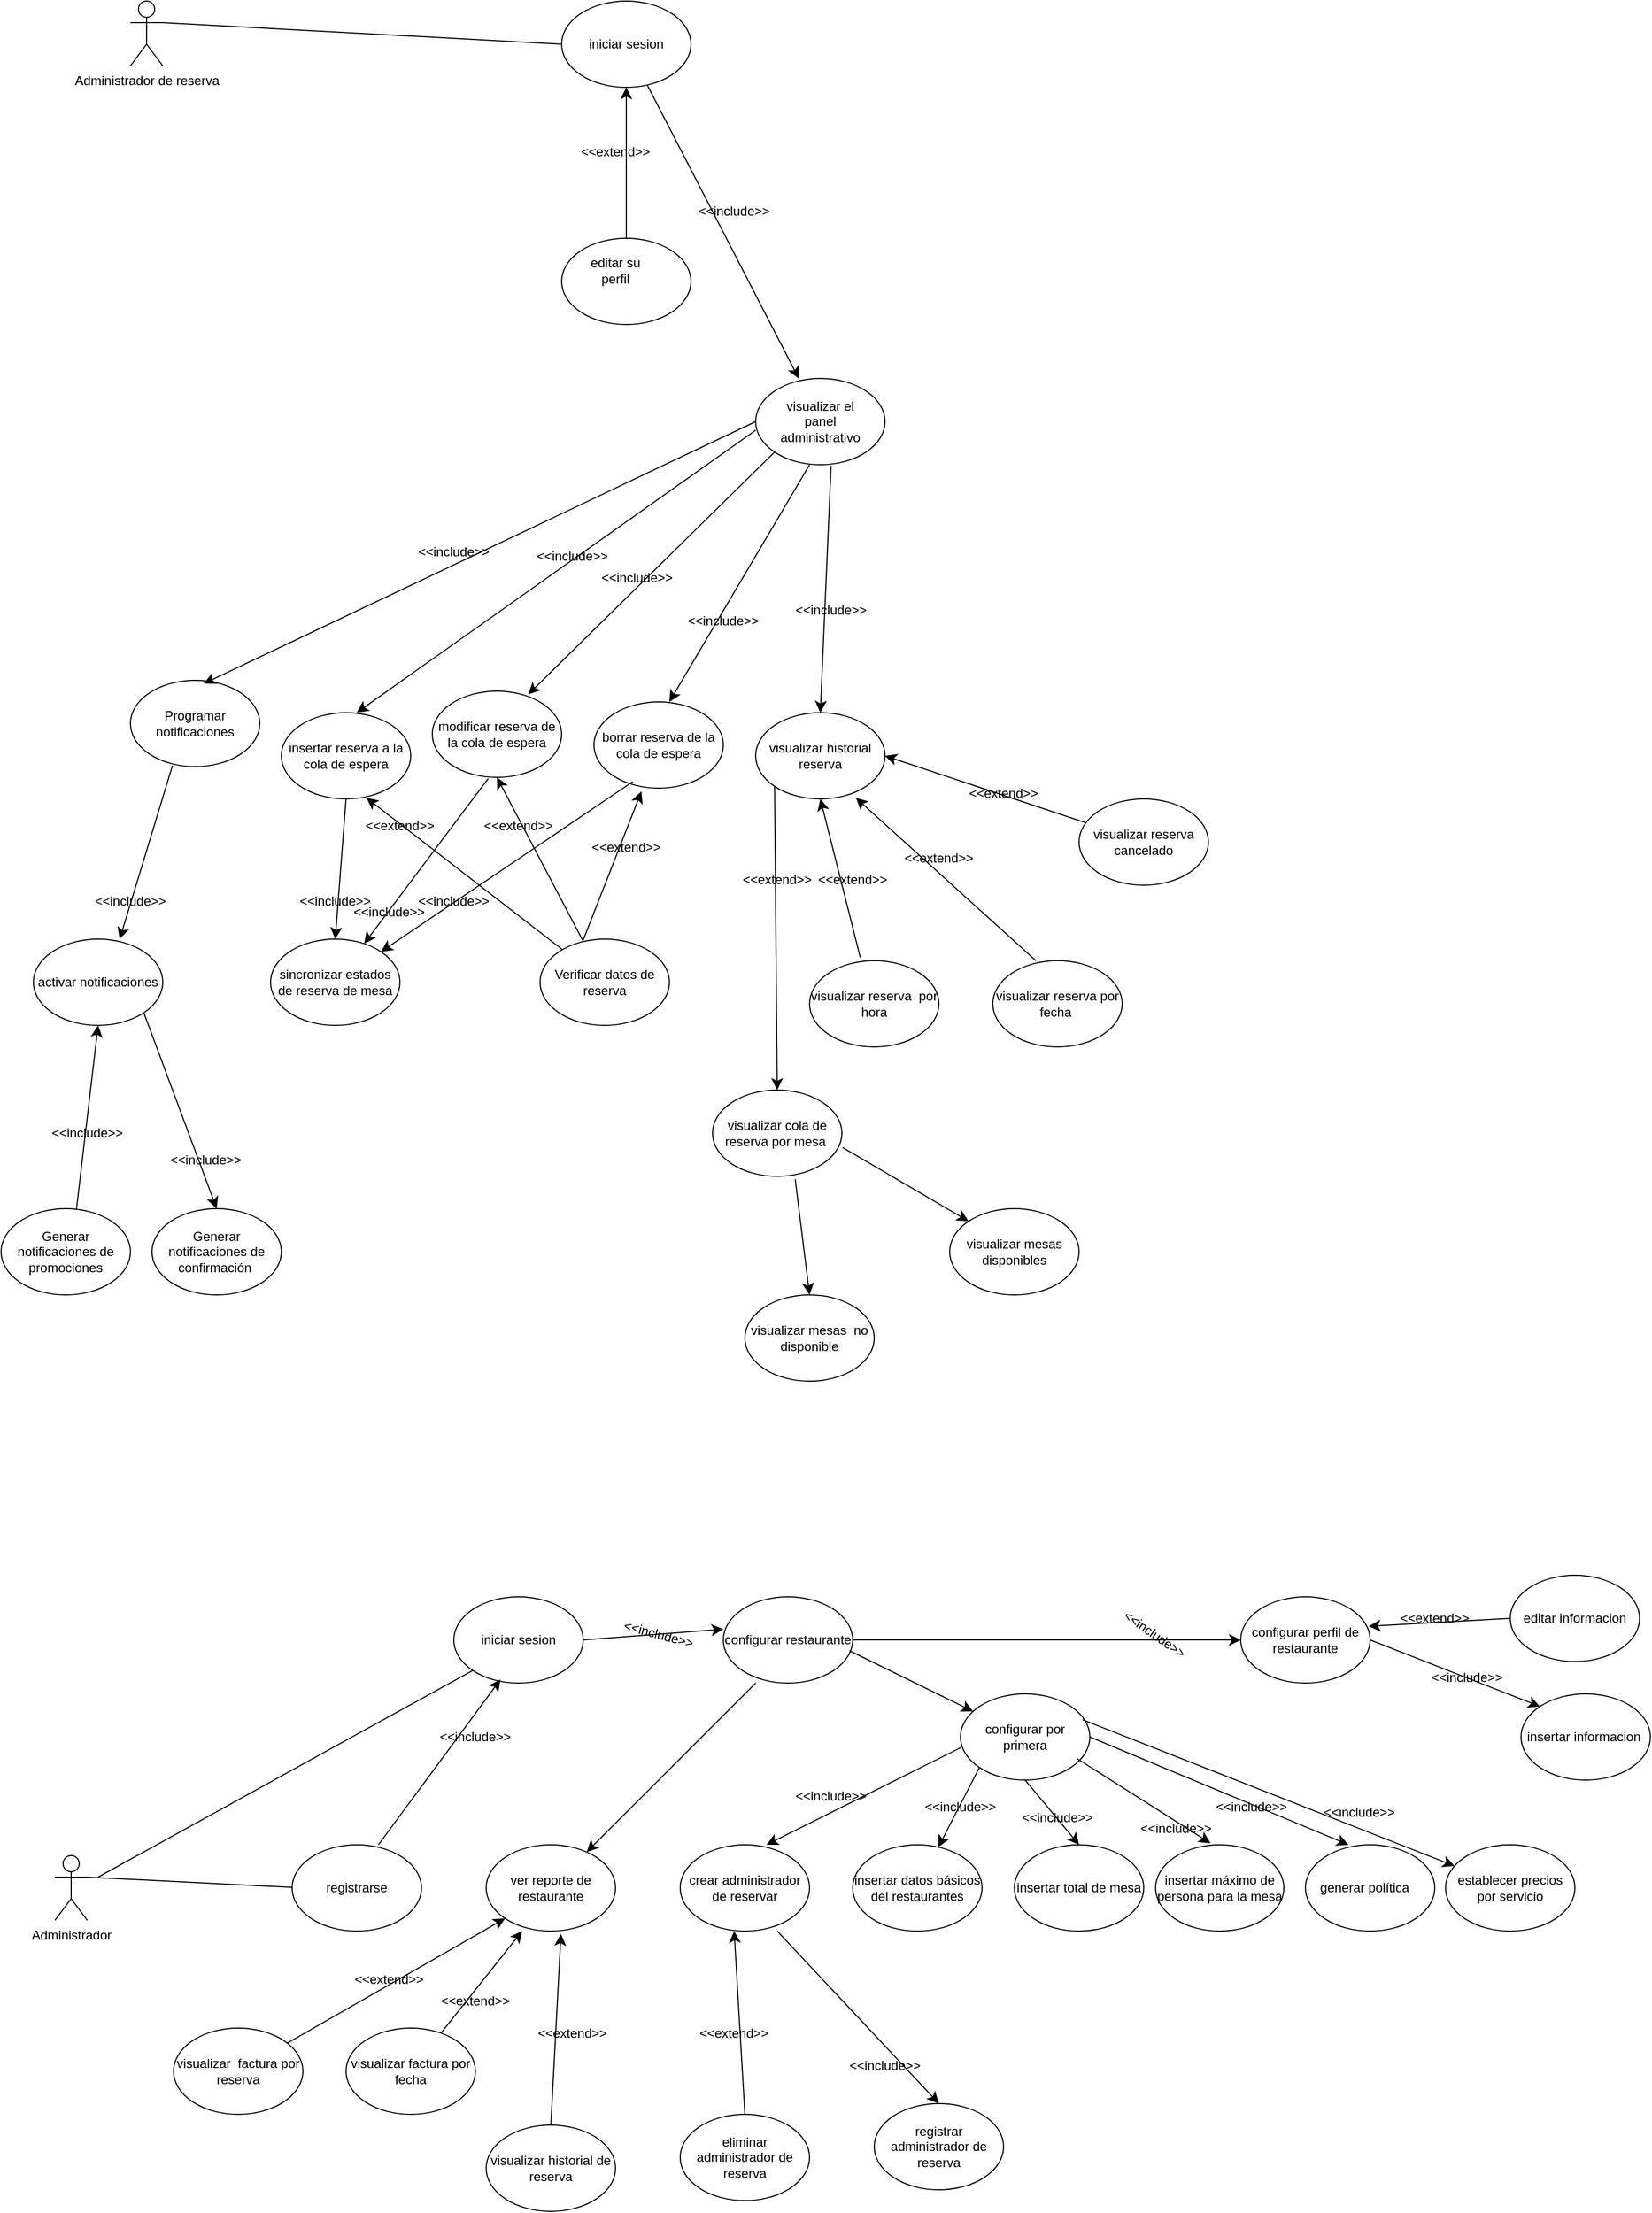 <mxfile version="27.0.9" pages="2">
  <diagram name="Página-1" id="ytD9OvFIniDt9Gw-ky9y">
    <mxGraphModel dx="1828" dy="1794" grid="1" gridSize="10" guides="1" tooltips="1" connect="1" arrows="1" fold="1" page="1" pageScale="1" pageWidth="827" pageHeight="1169" math="0" shadow="0">
      <root>
        <mxCell id="0" />
        <mxCell id="1" parent="0" />
        <mxCell id="5bAkTIzSgciWWoPXRxzl-1" value="Administrador de reserva" style="shape=umlActor;verticalLabelPosition=bottom;verticalAlign=top;html=1;outlineConnect=0;" parent="1" vertex="1">
          <mxGeometry x="110" y="-1080" width="30" height="60" as="geometry" />
        </mxCell>
        <mxCell id="5bAkTIzSgciWWoPXRxzl-7" value="iniciar sesion" style="ellipse;whiteSpace=wrap;html=1;" parent="1" vertex="1">
          <mxGeometry x="510" y="-1080" width="120" height="80" as="geometry" />
        </mxCell>
        <mxCell id="5bAkTIzSgciWWoPXRxzl-8" value="" style="endArrow=none;html=1;rounded=0;fontSize=12;startSize=8;endSize=8;curved=1;entryX=0;entryY=0.5;entryDx=0;entryDy=0;" parent="1" target="5bAkTIzSgciWWoPXRxzl-7" edge="1">
          <mxGeometry width="50" height="50" relative="1" as="geometry">
            <mxPoint x="140" y="-1060" as="sourcePoint" />
            <mxPoint x="520" y="170" as="targetPoint" />
          </mxGeometry>
        </mxCell>
        <mxCell id="I6RCWlxkPxrHxxBLjp8A-7" value="" style="ellipse;whiteSpace=wrap;html=1;" parent="1" vertex="1">
          <mxGeometry x="690" y="-730" width="120" height="80" as="geometry" />
        </mxCell>
        <mxCell id="I6RCWlxkPxrHxxBLjp8A-14" value="" style="ellipse;whiteSpace=wrap;html=1;" parent="1" vertex="1">
          <mxGeometry x="510" y="-860" width="120" height="80" as="geometry" />
        </mxCell>
        <mxCell id="I6RCWlxkPxrHxxBLjp8A-15" value="editar su perfil" style="text;html=1;align=center;verticalAlign=middle;whiteSpace=wrap;rounded=0;" parent="1" vertex="1">
          <mxGeometry x="530" y="-845" width="60" height="30" as="geometry" />
        </mxCell>
        <mxCell id="I6RCWlxkPxrHxxBLjp8A-17" value="visualizar el panel administrativo" style="text;html=1;align=center;verticalAlign=middle;whiteSpace=wrap;rounded=0;" parent="1" vertex="1">
          <mxGeometry x="720" y="-705" width="60" height="30" as="geometry" />
        </mxCell>
        <mxCell id="I6RCWlxkPxrHxxBLjp8A-20" value="&amp;lt;&amp;lt;extend&amp;gt;&amp;gt;" style="text;html=1;align=center;verticalAlign=middle;whiteSpace=wrap;rounded=0;" parent="1" vertex="1">
          <mxGeometry x="530" y="-955" width="60" height="30" as="geometry" />
        </mxCell>
        <mxCell id="I6RCWlxkPxrHxxBLjp8A-27" value="" style="endArrow=classic;html=1;rounded=0;fontSize=12;startSize=8;endSize=8;curved=1;" parent="1" source="I6RCWlxkPxrHxxBLjp8A-14" target="5bAkTIzSgciWWoPXRxzl-7" edge="1">
          <mxGeometry width="50" height="50" relative="1" as="geometry">
            <mxPoint x="390" y="-830" as="sourcePoint" />
            <mxPoint x="440" y="-880" as="targetPoint" />
          </mxGeometry>
        </mxCell>
        <mxCell id="I6RCWlxkPxrHxxBLjp8A-28" value="" style="endArrow=classic;html=1;rounded=0;fontSize=12;startSize=8;endSize=8;curved=1;entryX=0.333;entryY=0;entryDx=0;entryDy=0;entryPerimeter=0;" parent="1" source="5bAkTIzSgciWWoPXRxzl-7" target="I6RCWlxkPxrHxxBLjp8A-7" edge="1">
          <mxGeometry width="50" height="50" relative="1" as="geometry">
            <mxPoint x="620" y="-930" as="sourcePoint" />
            <mxPoint x="670" y="-980" as="targetPoint" />
          </mxGeometry>
        </mxCell>
        <mxCell id="I6RCWlxkPxrHxxBLjp8A-30" value="modificar reserva de la cola de espera" style="ellipse;whiteSpace=wrap;html=1;" parent="1" vertex="1">
          <mxGeometry x="390" y="-440" width="120" height="80" as="geometry" />
        </mxCell>
        <mxCell id="I6RCWlxkPxrHxxBLjp8A-31" value="insertar reserva a la cola de espera" style="ellipse;whiteSpace=wrap;html=1;" parent="1" vertex="1">
          <mxGeometry x="250" y="-420" width="120" height="80" as="geometry" />
        </mxCell>
        <mxCell id="I6RCWlxkPxrHxxBLjp8A-32" value="borrar reserva de la cola de espera" style="ellipse;whiteSpace=wrap;html=1;" parent="1" vertex="1">
          <mxGeometry x="540" y="-430" width="120" height="80" as="geometry" />
        </mxCell>
        <mxCell id="I6RCWlxkPxrHxxBLjp8A-33" value="" style="ellipse;whiteSpace=wrap;html=1;" parent="1" vertex="1">
          <mxGeometry x="110" y="-450" width="120" height="80" as="geometry" />
        </mxCell>
        <mxCell id="I6RCWlxkPxrHxxBLjp8A-35" value="" style="endArrow=classic;html=1;rounded=0;fontSize=12;startSize=8;endSize=8;curved=1;exitX=0.417;exitY=1;exitDx=0;exitDy=0;exitPerimeter=0;entryX=0.583;entryY=0;entryDx=0;entryDy=0;entryPerimeter=0;" parent="1" source="I6RCWlxkPxrHxxBLjp8A-7" target="I6RCWlxkPxrHxxBLjp8A-32" edge="1">
          <mxGeometry width="50" height="50" relative="1" as="geometry">
            <mxPoint x="680" y="-600" as="sourcePoint" />
            <mxPoint x="730" y="-650" as="targetPoint" />
          </mxGeometry>
        </mxCell>
        <mxCell id="I6RCWlxkPxrHxxBLjp8A-36" value="" style="endArrow=classic;html=1;rounded=0;fontSize=12;startSize=8;endSize=8;curved=1;entryX=0.742;entryY=0.038;entryDx=0;entryDy=0;entryPerimeter=0;exitX=0;exitY=1;exitDx=0;exitDy=0;" parent="1" source="I6RCWlxkPxrHxxBLjp8A-7" target="I6RCWlxkPxrHxxBLjp8A-30" edge="1">
          <mxGeometry width="50" height="50" relative="1" as="geometry">
            <mxPoint x="600" y="-610" as="sourcePoint" />
            <mxPoint x="650" y="-660" as="targetPoint" />
          </mxGeometry>
        </mxCell>
        <mxCell id="I6RCWlxkPxrHxxBLjp8A-37" value="" style="endArrow=classic;html=1;rounded=0;fontSize=12;startSize=8;endSize=8;curved=1;entryX=0.583;entryY=0;entryDx=0;entryDy=0;entryPerimeter=0;exitX=0;exitY=0.6;exitDx=0;exitDy=0;exitPerimeter=0;" parent="1" source="I6RCWlxkPxrHxxBLjp8A-7" target="I6RCWlxkPxrHxxBLjp8A-31" edge="1">
          <mxGeometry width="50" height="50" relative="1" as="geometry">
            <mxPoint x="430" y="-590" as="sourcePoint" />
            <mxPoint x="480" y="-640" as="targetPoint" />
          </mxGeometry>
        </mxCell>
        <mxCell id="I6RCWlxkPxrHxxBLjp8A-38" value="" style="endArrow=classic;html=1;rounded=0;fontSize=12;startSize=8;endSize=8;curved=1;entryX=0.567;entryY=0.038;entryDx=0;entryDy=0;entryPerimeter=0;exitX=0;exitY=0.5;exitDx=0;exitDy=0;" parent="1" source="I6RCWlxkPxrHxxBLjp8A-7" target="I6RCWlxkPxrHxxBLjp8A-33" edge="1">
          <mxGeometry width="50" height="50" relative="1" as="geometry">
            <mxPoint x="430" y="-590" as="sourcePoint" />
            <mxPoint x="480" y="-640" as="targetPoint" />
          </mxGeometry>
        </mxCell>
        <mxCell id="I6RCWlxkPxrHxxBLjp8A-39" value="Programar notificaciones" style="text;html=1;align=center;verticalAlign=middle;whiteSpace=wrap;rounded=0;" parent="1" vertex="1">
          <mxGeometry x="140" y="-425" width="60" height="30" as="geometry" />
        </mxCell>
        <mxCell id="I6RCWlxkPxrHxxBLjp8A-40" value="activar notificaciones" style="ellipse;whiteSpace=wrap;html=1;" parent="1" vertex="1">
          <mxGeometry x="20" y="-210" width="120" height="80" as="geometry" />
        </mxCell>
        <mxCell id="I6RCWlxkPxrHxxBLjp8A-42" value="" style="endArrow=classic;html=1;rounded=0;fontSize=12;startSize=8;endSize=8;curved=1;exitX=0.325;exitY=0.988;exitDx=0;exitDy=0;exitPerimeter=0;entryX=0.667;entryY=0;entryDx=0;entryDy=0;entryPerimeter=0;" parent="1" source="I6RCWlxkPxrHxxBLjp8A-33" target="I6RCWlxkPxrHxxBLjp8A-40" edge="1">
          <mxGeometry width="50" height="50" relative="1" as="geometry">
            <mxPoint x="320" y="-230" as="sourcePoint" />
            <mxPoint x="370" y="-280" as="targetPoint" />
          </mxGeometry>
        </mxCell>
        <mxCell id="I6RCWlxkPxrHxxBLjp8A-43" value="Generar notificaciones de promociones" style="ellipse;whiteSpace=wrap;html=1;" parent="1" vertex="1">
          <mxGeometry x="-10" y="40" width="120" height="80" as="geometry" />
        </mxCell>
        <mxCell id="I6RCWlxkPxrHxxBLjp8A-44" value="Generar notificaciones de confirmación&amp;nbsp;" style="ellipse;whiteSpace=wrap;html=1;" parent="1" vertex="1">
          <mxGeometry x="130" y="40" width="120" height="80" as="geometry" />
        </mxCell>
        <mxCell id="I6RCWlxkPxrHxxBLjp8A-45" style="edgeStyle=none;curved=1;rounded=0;orthogonalLoop=1;jettySize=auto;html=1;exitX=0.5;exitY=0;exitDx=0;exitDy=0;fontSize=12;startSize=8;endSize=8;" parent="1" source="I6RCWlxkPxrHxxBLjp8A-44" target="I6RCWlxkPxrHxxBLjp8A-44" edge="1">
          <mxGeometry relative="1" as="geometry" />
        </mxCell>
        <mxCell id="I6RCWlxkPxrHxxBLjp8A-46" value="" style="endArrow=classic;html=1;rounded=0;fontSize=12;startSize=8;endSize=8;curved=1;entryX=0.5;entryY=1;entryDx=0;entryDy=0;" parent="1" target="I6RCWlxkPxrHxxBLjp8A-40" edge="1">
          <mxGeometry width="50" height="50" relative="1" as="geometry">
            <mxPoint x="60" y="40" as="sourcePoint" />
            <mxPoint x="100" as="targetPoint" />
          </mxGeometry>
        </mxCell>
        <mxCell id="I6RCWlxkPxrHxxBLjp8A-49" value="" style="endArrow=classic;html=1;rounded=0;fontSize=12;startSize=8;endSize=8;curved=1;exitX=1;exitY=1;exitDx=0;exitDy=0;entryX=0.5;entryY=0;entryDx=0;entryDy=0;" parent="1" source="I6RCWlxkPxrHxxBLjp8A-40" target="I6RCWlxkPxrHxxBLjp8A-44" edge="1">
          <mxGeometry width="50" height="50" relative="1" as="geometry">
            <mxPoint x="320" y="10" as="sourcePoint" />
            <mxPoint x="370" y="-40" as="targetPoint" />
          </mxGeometry>
        </mxCell>
        <mxCell id="I6RCWlxkPxrHxxBLjp8A-50" value="Verificar datos de reserva" style="ellipse;whiteSpace=wrap;html=1;" parent="1" vertex="1">
          <mxGeometry x="490" y="-210" width="120" height="80" as="geometry" />
        </mxCell>
        <mxCell id="I6RCWlxkPxrHxxBLjp8A-51" value="sincronizar estados de reserva de mesa" style="ellipse;whiteSpace=wrap;html=1;" parent="1" vertex="1">
          <mxGeometry x="240" y="-210" width="120" height="80" as="geometry" />
        </mxCell>
        <mxCell id="I6RCWlxkPxrHxxBLjp8A-52" value="" style="endArrow=classic;html=1;rounded=0;fontSize=12;startSize=8;endSize=8;curved=1;exitX=0.5;exitY=1;exitDx=0;exitDy=0;entryX=0.5;entryY=0;entryDx=0;entryDy=0;" parent="1" source="I6RCWlxkPxrHxxBLjp8A-31" target="I6RCWlxkPxrHxxBLjp8A-51" edge="1">
          <mxGeometry width="50" height="50" relative="1" as="geometry">
            <mxPoint x="320" y="-230" as="sourcePoint" />
            <mxPoint x="300" y="-220" as="targetPoint" />
          </mxGeometry>
        </mxCell>
        <mxCell id="I6RCWlxkPxrHxxBLjp8A-53" value="" style="endArrow=classic;html=1;rounded=0;fontSize=12;startSize=8;endSize=8;curved=1;exitX=0.433;exitY=1.013;exitDx=0;exitDy=0;exitPerimeter=0;" parent="1" source="I6RCWlxkPxrHxxBLjp8A-30" target="I6RCWlxkPxrHxxBLjp8A-51" edge="1">
          <mxGeometry width="50" height="50" relative="1" as="geometry">
            <mxPoint x="320" y="-230" as="sourcePoint" />
            <mxPoint x="370" y="-280" as="targetPoint" />
          </mxGeometry>
        </mxCell>
        <mxCell id="I6RCWlxkPxrHxxBLjp8A-54" value="" style="endArrow=classic;html=1;rounded=0;fontSize=12;startSize=8;endSize=8;curved=1;entryX=1;entryY=0;entryDx=0;entryDy=0;exitX=0.3;exitY=0.925;exitDx=0;exitDy=0;exitPerimeter=0;" parent="1" source="I6RCWlxkPxrHxxBLjp8A-32" target="I6RCWlxkPxrHxxBLjp8A-51" edge="1">
          <mxGeometry width="50" height="50" relative="1" as="geometry">
            <mxPoint x="320" y="-230" as="sourcePoint" />
            <mxPoint x="370" y="-280" as="targetPoint" />
          </mxGeometry>
        </mxCell>
        <mxCell id="I6RCWlxkPxrHxxBLjp8A-56" value="" style="endArrow=classic;html=1;rounded=0;fontSize=12;startSize=8;endSize=8;curved=1;exitX=0.333;exitY=0.013;exitDx=0;exitDy=0;exitPerimeter=0;entryX=0.367;entryY=1.038;entryDx=0;entryDy=0;entryPerimeter=0;" parent="1" source="I6RCWlxkPxrHxxBLjp8A-50" target="I6RCWlxkPxrHxxBLjp8A-32" edge="1">
          <mxGeometry width="50" height="50" relative="1" as="geometry">
            <mxPoint x="490" y="-230" as="sourcePoint" />
            <mxPoint x="540" y="-280" as="targetPoint" />
          </mxGeometry>
        </mxCell>
        <mxCell id="I6RCWlxkPxrHxxBLjp8A-57" value="" style="endArrow=classic;html=1;rounded=0;fontSize=12;startSize=8;endSize=8;curved=1;entryX=0.5;entryY=1;entryDx=0;entryDy=0;" parent="1" source="I6RCWlxkPxrHxxBLjp8A-50" target="I6RCWlxkPxrHxxBLjp8A-30" edge="1">
          <mxGeometry width="50" height="50" relative="1" as="geometry">
            <mxPoint x="490" y="-230" as="sourcePoint" />
            <mxPoint x="540" y="-280" as="targetPoint" />
          </mxGeometry>
        </mxCell>
        <mxCell id="I6RCWlxkPxrHxxBLjp8A-58" value="" style="endArrow=classic;html=1;rounded=0;fontSize=12;startSize=8;endSize=8;curved=1;entryX=0.658;entryY=0.988;entryDx=0;entryDy=0;entryPerimeter=0;" parent="1" source="I6RCWlxkPxrHxxBLjp8A-50" target="I6RCWlxkPxrHxxBLjp8A-31" edge="1">
          <mxGeometry width="50" height="50" relative="1" as="geometry">
            <mxPoint x="490" y="-230" as="sourcePoint" />
            <mxPoint x="540" y="-280" as="targetPoint" />
          </mxGeometry>
        </mxCell>
        <mxCell id="I6RCWlxkPxrHxxBLjp8A-59" value="visualizar historial reserva" style="ellipse;whiteSpace=wrap;html=1;" parent="1" vertex="1">
          <mxGeometry x="690" y="-420" width="120" height="80" as="geometry" />
        </mxCell>
        <mxCell id="I6RCWlxkPxrHxxBLjp8A-60" value="" style="endArrow=classic;html=1;rounded=0;fontSize=12;startSize=8;endSize=8;curved=1;exitX=0.583;exitY=1.013;exitDx=0;exitDy=0;exitPerimeter=0;entryX=0.5;entryY=0;entryDx=0;entryDy=0;" parent="1" source="I6RCWlxkPxrHxxBLjp8A-7" target="I6RCWlxkPxrHxxBLjp8A-59" edge="1">
          <mxGeometry width="50" height="50" relative="1" as="geometry">
            <mxPoint x="725" y="-410" as="sourcePoint" />
            <mxPoint x="775" y="-460" as="targetPoint" />
          </mxGeometry>
        </mxCell>
        <mxCell id="I6RCWlxkPxrHxxBLjp8A-61" value="visualizar reserva por fecha&amp;nbsp;" style="ellipse;whiteSpace=wrap;html=1;" parent="1" vertex="1">
          <mxGeometry x="910" y="-190" width="120" height="80" as="geometry" />
        </mxCell>
        <mxCell id="I6RCWlxkPxrHxxBLjp8A-62" value="visualizar reserva&amp;nbsp; por hora" style="ellipse;whiteSpace=wrap;html=1;" parent="1" vertex="1">
          <mxGeometry x="740" y="-190" width="120" height="80" as="geometry" />
        </mxCell>
        <mxCell id="I6RCWlxkPxrHxxBLjp8A-69" style="edgeStyle=none;curved=1;rounded=0;orthogonalLoop=1;jettySize=auto;html=1;entryX=1;entryY=0.5;entryDx=0;entryDy=0;fontSize=12;startSize=8;endSize=8;" parent="1" source="I6RCWlxkPxrHxxBLjp8A-63" target="I6RCWlxkPxrHxxBLjp8A-59" edge="1">
          <mxGeometry relative="1" as="geometry" />
        </mxCell>
        <mxCell id="I6RCWlxkPxrHxxBLjp8A-63" value="visualizar reserva cancelado" style="ellipse;whiteSpace=wrap;html=1;" parent="1" vertex="1">
          <mxGeometry x="990" y="-340" width="120" height="80" as="geometry" />
        </mxCell>
        <mxCell id="I6RCWlxkPxrHxxBLjp8A-64" value="visualizar cola de reserva por mesa&amp;nbsp;" style="ellipse;whiteSpace=wrap;html=1;" parent="1" vertex="1">
          <mxGeometry x="650" y="-70" width="120" height="80" as="geometry" />
        </mxCell>
        <mxCell id="I6RCWlxkPxrHxxBLjp8A-65" value="" style="endArrow=classic;html=1;rounded=0;fontSize=12;startSize=8;endSize=8;curved=1;exitX=0.392;exitY=-0.037;exitDx=0;exitDy=0;exitPerimeter=0;entryX=0.5;entryY=1;entryDx=0;entryDy=0;" parent="1" source="I6RCWlxkPxrHxxBLjp8A-62" target="I6RCWlxkPxrHxxBLjp8A-59" edge="1">
          <mxGeometry width="50" height="50" relative="1" as="geometry">
            <mxPoint x="570" y="-220" as="sourcePoint" />
            <mxPoint x="620" y="-270" as="targetPoint" />
          </mxGeometry>
        </mxCell>
        <mxCell id="I6RCWlxkPxrHxxBLjp8A-67" value="" style="endArrow=classic;html=1;rounded=0;fontSize=12;startSize=8;endSize=8;curved=1;exitX=0.333;exitY=0;exitDx=0;exitDy=0;exitPerimeter=0;entryX=0.775;entryY=0.988;entryDx=0;entryDy=0;entryPerimeter=0;" parent="1" source="I6RCWlxkPxrHxxBLjp8A-61" target="I6RCWlxkPxrHxxBLjp8A-59" edge="1">
          <mxGeometry width="50" height="50" relative="1" as="geometry">
            <mxPoint x="920" y="-200" as="sourcePoint" />
            <mxPoint x="970" y="-250" as="targetPoint" />
          </mxGeometry>
        </mxCell>
        <mxCell id="I6RCWlxkPxrHxxBLjp8A-71" value="&amp;lt;&amp;lt;extend&amp;gt;&amp;gt;" style="text;html=1;align=center;verticalAlign=middle;whiteSpace=wrap;rounded=0;" parent="1" vertex="1">
          <mxGeometry x="750" y="-280" width="60" height="30" as="geometry" />
        </mxCell>
        <mxCell id="I6RCWlxkPxrHxxBLjp8A-72" value="&amp;lt;&amp;lt;extend&amp;gt;&amp;gt;" style="text;html=1;align=center;verticalAlign=middle;whiteSpace=wrap;rounded=0;" parent="1" vertex="1">
          <mxGeometry x="830" y="-300" width="60" height="30" as="geometry" />
        </mxCell>
        <mxCell id="I6RCWlxkPxrHxxBLjp8A-73" value="&amp;lt;&amp;lt;extend&amp;gt;&amp;gt;" style="text;html=1;align=center;verticalAlign=middle;whiteSpace=wrap;rounded=0;" parent="1" vertex="1">
          <mxGeometry x="890" y="-360" width="60" height="30" as="geometry" />
        </mxCell>
        <mxCell id="I6RCWlxkPxrHxxBLjp8A-76" value="&amp;lt;&amp;lt;extend&amp;gt;&amp;gt;" style="text;html=1;align=center;verticalAlign=middle;whiteSpace=wrap;rounded=0;" parent="1" vertex="1">
          <mxGeometry x="680" y="-280" width="60" height="30" as="geometry" />
        </mxCell>
        <mxCell id="I6RCWlxkPxrHxxBLjp8A-77" value="&amp;lt;&amp;lt;extend&amp;gt;&amp;gt;" style="text;html=1;align=center;verticalAlign=middle;whiteSpace=wrap;rounded=0;" parent="1" vertex="1">
          <mxGeometry x="540" y="-310" width="60" height="30" as="geometry" />
        </mxCell>
        <mxCell id="I6RCWlxkPxrHxxBLjp8A-79" value="&amp;lt;&amp;lt;include&amp;gt;&amp;gt;" style="text;html=1;align=center;verticalAlign=middle;whiteSpace=wrap;rounded=0;" parent="1" vertex="1">
          <mxGeometry x="640" y="-900" width="60" height="30" as="geometry" />
        </mxCell>
        <mxCell id="I6RCWlxkPxrHxxBLjp8A-81" value="&amp;lt;&amp;lt;include&amp;gt;&amp;gt;" style="text;html=1;align=center;verticalAlign=middle;whiteSpace=wrap;rounded=0;" parent="1" vertex="1">
          <mxGeometry x="380" y="-584" width="60" height="30" as="geometry" />
        </mxCell>
        <mxCell id="I6RCWlxkPxrHxxBLjp8A-82" value="&amp;lt;&amp;lt;include&amp;gt;&amp;gt;" style="text;html=1;align=center;verticalAlign=middle;whiteSpace=wrap;rounded=0;" parent="1" vertex="1">
          <mxGeometry x="490" y="-580" width="60" height="30" as="geometry" />
        </mxCell>
        <mxCell id="I6RCWlxkPxrHxxBLjp8A-84" value="&amp;lt;&amp;lt;include&amp;gt;&amp;gt;" style="text;html=1;align=center;verticalAlign=middle;whiteSpace=wrap;rounded=0;" parent="1" vertex="1">
          <mxGeometry x="550" y="-560" width="60" height="30" as="geometry" />
        </mxCell>
        <mxCell id="I6RCWlxkPxrHxxBLjp8A-85" value="&amp;lt;&amp;lt;include&amp;gt;&amp;gt;" style="text;html=1;align=center;verticalAlign=middle;whiteSpace=wrap;rounded=0;" parent="1" vertex="1">
          <mxGeometry x="630" y="-520" width="60" height="30" as="geometry" />
        </mxCell>
        <mxCell id="I6RCWlxkPxrHxxBLjp8A-86" value="&amp;lt;&amp;lt;include&amp;gt;&amp;gt;" style="text;html=1;align=center;verticalAlign=middle;whiteSpace=wrap;rounded=0;" parent="1" vertex="1">
          <mxGeometry x="730" y="-530" width="60" height="30" as="geometry" />
        </mxCell>
        <mxCell id="I6RCWlxkPxrHxxBLjp8A-87" value="&amp;lt;&amp;lt;include&amp;gt;&amp;gt;" style="text;html=1;align=center;verticalAlign=middle;whiteSpace=wrap;rounded=0;" parent="1" vertex="1">
          <mxGeometry x="380" y="-260" width="60" height="30" as="geometry" />
        </mxCell>
        <mxCell id="I6RCWlxkPxrHxxBLjp8A-88" value="&amp;lt;&amp;lt;include&amp;gt;&amp;gt;" style="text;html=1;align=center;verticalAlign=middle;whiteSpace=wrap;rounded=0;" parent="1" vertex="1">
          <mxGeometry x="320" y="-250" width="60" height="30" as="geometry" />
        </mxCell>
        <mxCell id="I6RCWlxkPxrHxxBLjp8A-89" value="&amp;lt;&amp;lt;include&amp;gt;&amp;gt;" style="text;html=1;align=center;verticalAlign=middle;whiteSpace=wrap;rounded=0;" parent="1" vertex="1">
          <mxGeometry x="270" y="-260" width="60" height="30" as="geometry" />
        </mxCell>
        <mxCell id="I6RCWlxkPxrHxxBLjp8A-90" value="&amp;lt;&amp;lt;include&amp;gt;&amp;gt;" style="text;html=1;align=center;verticalAlign=middle;whiteSpace=wrap;rounded=0;" parent="1" vertex="1">
          <mxGeometry x="80" y="-260" width="60" height="30" as="geometry" />
        </mxCell>
        <mxCell id="I6RCWlxkPxrHxxBLjp8A-91" value="&amp;lt;&amp;lt;include&amp;gt;&amp;gt;" style="text;html=1;align=center;verticalAlign=middle;whiteSpace=wrap;rounded=0;" parent="1" vertex="1">
          <mxGeometry x="150" y="-20" width="60" height="30" as="geometry" />
        </mxCell>
        <mxCell id="19G4PFeCm32MGxdwmKYY-1" value="&amp;lt;&amp;lt;include&amp;gt;&amp;gt;" style="text;html=1;align=center;verticalAlign=middle;whiteSpace=wrap;rounded=0;" vertex="1" parent="1">
          <mxGeometry x="40" y="-45" width="60" height="30" as="geometry" />
        </mxCell>
        <mxCell id="19G4PFeCm32MGxdwmKYY-2" value="&amp;lt;&amp;lt;extend&amp;gt;&amp;gt;" style="text;html=1;align=center;verticalAlign=middle;whiteSpace=wrap;rounded=0;" vertex="1" parent="1">
          <mxGeometry x="330" y="-330" width="60" height="30" as="geometry" />
        </mxCell>
        <mxCell id="19G4PFeCm32MGxdwmKYY-3" value="&amp;lt;&amp;lt;extend&amp;gt;&amp;gt;" style="text;html=1;align=center;verticalAlign=middle;whiteSpace=wrap;rounded=0;" vertex="1" parent="1">
          <mxGeometry x="440" y="-330" width="60" height="30" as="geometry" />
        </mxCell>
        <mxCell id="19G4PFeCm32MGxdwmKYY-5" value="" style="endArrow=none;html=1;rounded=0;fontSize=12;startSize=8;endSize=8;curved=1;exitX=1;exitY=0.333;exitDx=0;exitDy=0;exitPerimeter=0;" edge="1" parent="1" source="19G4PFeCm32MGxdwmKYY-11">
          <mxGeometry width="50" height="50" relative="1" as="geometry">
            <mxPoint x="350" y="730" as="sourcePoint" />
            <mxPoint x="270" y="670" as="targetPoint" />
          </mxGeometry>
        </mxCell>
        <mxCell id="19G4PFeCm32MGxdwmKYY-11" value="Administrador&lt;div&gt;&lt;br&gt;&lt;/div&gt;" style="shape=umlActor;verticalLabelPosition=bottom;verticalAlign=top;html=1;outlineConnect=0;" vertex="1" parent="1">
          <mxGeometry x="40" y="640" width="30" height="60" as="geometry" />
        </mxCell>
        <mxCell id="19G4PFeCm32MGxdwmKYY-14" value="registrarse" style="ellipse;whiteSpace=wrap;html=1;" vertex="1" parent="1">
          <mxGeometry x="260" y="630" width="120" height="80" as="geometry" />
        </mxCell>
        <mxCell id="19G4PFeCm32MGxdwmKYY-15" value="iniciar sesion" style="ellipse;whiteSpace=wrap;html=1;" vertex="1" parent="1">
          <mxGeometry x="410" y="400" width="120" height="80" as="geometry" />
        </mxCell>
        <mxCell id="19G4PFeCm32MGxdwmKYY-16" value="" style="endArrow=none;html=1;rounded=0;fontSize=12;startSize=8;endSize=8;curved=1;entryX=0;entryY=1;entryDx=0;entryDy=0;" edge="1" parent="1" target="19G4PFeCm32MGxdwmKYY-15">
          <mxGeometry width="50" height="50" relative="1" as="geometry">
            <mxPoint x="80" y="660" as="sourcePoint" />
            <mxPoint x="400" y="530" as="targetPoint" />
          </mxGeometry>
        </mxCell>
        <mxCell id="19G4PFeCm32MGxdwmKYY-17" value="" style="endArrow=classic;html=1;rounded=0;fontSize=12;startSize=8;endSize=8;curved=1;entryX=0.361;entryY=0.958;entryDx=0;entryDy=0;entryPerimeter=0;exitX=0.667;exitY=0;exitDx=0;exitDy=0;exitPerimeter=0;" edge="1" parent="1" source="19G4PFeCm32MGxdwmKYY-14" target="19G4PFeCm32MGxdwmKYY-15">
          <mxGeometry width="50" height="50" relative="1" as="geometry">
            <mxPoint x="350" y="580" as="sourcePoint" />
            <mxPoint x="400" y="530" as="targetPoint" />
          </mxGeometry>
        </mxCell>
        <mxCell id="19G4PFeCm32MGxdwmKYY-18" value="configurar restaurante" style="ellipse;whiteSpace=wrap;html=1;" vertex="1" parent="1">
          <mxGeometry x="660" y="400" width="120" height="80" as="geometry" />
        </mxCell>
        <mxCell id="19G4PFeCm32MGxdwmKYY-19" value="crear administrador de reservar" style="ellipse;whiteSpace=wrap;html=1;" vertex="1" parent="1">
          <mxGeometry x="620" y="630" width="120" height="80" as="geometry" />
        </mxCell>
        <mxCell id="19G4PFeCm32MGxdwmKYY-20" value="insertar datos básicos del restaurantes" style="ellipse;whiteSpace=wrap;html=1;" vertex="1" parent="1">
          <mxGeometry x="780" y="630" width="120" height="80" as="geometry" />
        </mxCell>
        <mxCell id="19G4PFeCm32MGxdwmKYY-21" value="insertar total de mesa" style="ellipse;whiteSpace=wrap;html=1;" vertex="1" parent="1">
          <mxGeometry x="930" y="630" width="120" height="80" as="geometry" />
        </mxCell>
        <mxCell id="19G4PFeCm32MGxdwmKYY-22" value="insertar máximo de persona para la mesa" style="ellipse;whiteSpace=wrap;html=1;" vertex="1" parent="1">
          <mxGeometry x="1061" y="630" width="119" height="80" as="geometry" />
        </mxCell>
        <mxCell id="19G4PFeCm32MGxdwmKYY-24" value="visualizar mesas disponibles" style="ellipse;whiteSpace=wrap;html=1;" vertex="1" parent="1">
          <mxGeometry x="870" y="40" width="120" height="80" as="geometry" />
        </mxCell>
        <mxCell id="19G4PFeCm32MGxdwmKYY-33" value="visualizar mesas&amp;nbsp; no disponible" style="ellipse;whiteSpace=wrap;html=1;" vertex="1" parent="1">
          <mxGeometry x="680" y="120" width="120" height="80" as="geometry" />
        </mxCell>
        <mxCell id="19G4PFeCm32MGxdwmKYY-34" value="" style="endArrow=classic;html=1;rounded=0;fontSize=12;startSize=8;endSize=8;curved=1;exitX=1.006;exitY=0.667;exitDx=0;exitDy=0;exitPerimeter=0;entryX=0;entryY=0;entryDx=0;entryDy=0;" edge="1" parent="1" source="I6RCWlxkPxrHxxBLjp8A-64" target="19G4PFeCm32MGxdwmKYY-24">
          <mxGeometry width="50" height="50" relative="1" as="geometry">
            <mxPoint x="950" y="-60" as="sourcePoint" />
            <mxPoint x="1000" y="-110" as="targetPoint" />
          </mxGeometry>
        </mxCell>
        <mxCell id="19G4PFeCm32MGxdwmKYY-35" value="" style="endArrow=classic;html=1;rounded=0;fontSize=12;startSize=8;endSize=8;curved=1;exitX=0.639;exitY=1.033;exitDx=0;exitDy=0;exitPerimeter=0;entryX=0.5;entryY=0;entryDx=0;entryDy=0;" edge="1" parent="1" source="I6RCWlxkPxrHxxBLjp8A-64" target="19G4PFeCm32MGxdwmKYY-33">
          <mxGeometry width="50" height="50" relative="1" as="geometry">
            <mxPoint x="950" y="-60" as="sourcePoint" />
            <mxPoint x="1000" y="-110" as="targetPoint" />
          </mxGeometry>
        </mxCell>
        <mxCell id="19G4PFeCm32MGxdwmKYY-36" value="" style="endArrow=classic;html=1;rounded=0;fontSize=12;startSize=8;endSize=8;curved=1;exitX=0;exitY=1;exitDx=0;exitDy=0;entryX=0.5;entryY=0;entryDx=0;entryDy=0;" edge="1" parent="1" source="I6RCWlxkPxrHxxBLjp8A-59" target="I6RCWlxkPxrHxxBLjp8A-64">
          <mxGeometry width="50" height="50" relative="1" as="geometry">
            <mxPoint x="950" y="-60" as="sourcePoint" />
            <mxPoint x="1000" y="-110" as="targetPoint" />
          </mxGeometry>
        </mxCell>
        <mxCell id="19G4PFeCm32MGxdwmKYY-38" value="configurar perfil de restaurante" style="ellipse;whiteSpace=wrap;html=1;" vertex="1" parent="1">
          <mxGeometry x="1140" y="400" width="120" height="80" as="geometry" />
        </mxCell>
        <mxCell id="19G4PFeCm32MGxdwmKYY-39" value="configurar por primera" style="ellipse;whiteSpace=wrap;html=1;" vertex="1" parent="1">
          <mxGeometry x="880" y="490" width="120" height="80" as="geometry" />
        </mxCell>
        <mxCell id="19G4PFeCm32MGxdwmKYY-41" value="editar informacion" style="ellipse;whiteSpace=wrap;html=1;" vertex="1" parent="1">
          <mxGeometry x="1390" y="380" width="120" height="80" as="geometry" />
        </mxCell>
        <mxCell id="19G4PFeCm32MGxdwmKYY-42" value="insertar informacion&amp;nbsp;" style="ellipse;whiteSpace=wrap;html=1;" vertex="1" parent="1">
          <mxGeometry x="1400" y="490" width="120" height="80" as="geometry" />
        </mxCell>
        <mxCell id="19G4PFeCm32MGxdwmKYY-43" value="generar política&amp;nbsp; &amp;nbsp;" style="ellipse;whiteSpace=wrap;html=1;" vertex="1" parent="1">
          <mxGeometry x="1200" y="630" width="120" height="80" as="geometry" />
        </mxCell>
        <mxCell id="19G4PFeCm32MGxdwmKYY-44" value="registrar administrador de reserva" style="ellipse;whiteSpace=wrap;html=1;" vertex="1" parent="1">
          <mxGeometry x="800" y="870" width="120" height="80" as="geometry" />
        </mxCell>
        <mxCell id="19G4PFeCm32MGxdwmKYY-45" value="eliminar administrador de reserva" style="ellipse;whiteSpace=wrap;html=1;" vertex="1" parent="1">
          <mxGeometry x="620" y="880" width="120" height="80" as="geometry" />
        </mxCell>
        <mxCell id="19G4PFeCm32MGxdwmKYY-47" value="ver reporte de restaurante" style="ellipse;whiteSpace=wrap;html=1;" vertex="1" parent="1">
          <mxGeometry x="440" y="630" width="120" height="80" as="geometry" />
        </mxCell>
        <mxCell id="19G4PFeCm32MGxdwmKYY-48" value="visualizar&amp;nbsp; factura por reserva" style="ellipse;whiteSpace=wrap;html=1;" vertex="1" parent="1">
          <mxGeometry x="150" y="800" width="120" height="80" as="geometry" />
        </mxCell>
        <mxCell id="19G4PFeCm32MGxdwmKYY-49" value="establecer precios por servicio" style="ellipse;whiteSpace=wrap;html=1;" vertex="1" parent="1">
          <mxGeometry x="1330" y="630" width="120" height="80" as="geometry" />
        </mxCell>
        <mxCell id="19G4PFeCm32MGxdwmKYY-50" value="visualizar factura por fecha" style="ellipse;whiteSpace=wrap;html=1;" vertex="1" parent="1">
          <mxGeometry x="310" y="800" width="120" height="80" as="geometry" />
        </mxCell>
        <mxCell id="19G4PFeCm32MGxdwmKYY-51" value="visualizar historial de reserva" style="ellipse;whiteSpace=wrap;html=1;" vertex="1" parent="1">
          <mxGeometry x="440" y="890" width="120" height="80" as="geometry" />
        </mxCell>
        <mxCell id="19G4PFeCm32MGxdwmKYY-52" value="" style="endArrow=classic;html=1;rounded=0;fontSize=12;startSize=8;endSize=8;curved=1;entryX=0;entryY=0.375;entryDx=0;entryDy=0;entryPerimeter=0;exitX=1;exitY=0.5;exitDx=0;exitDy=0;" edge="1" parent="1" source="19G4PFeCm32MGxdwmKYY-15" target="19G4PFeCm32MGxdwmKYY-18">
          <mxGeometry width="50" height="50" relative="1" as="geometry">
            <mxPoint x="480" y="420" as="sourcePoint" />
            <mxPoint x="530" y="370" as="targetPoint" />
          </mxGeometry>
        </mxCell>
        <mxCell id="19G4PFeCm32MGxdwmKYY-53" value="" style="endArrow=classic;html=1;rounded=0;fontSize=12;startSize=8;endSize=8;curved=1;" edge="1" parent="1" target="19G4PFeCm32MGxdwmKYY-39">
          <mxGeometry width="50" height="50" relative="1" as="geometry">
            <mxPoint x="777" y="450" as="sourcePoint" />
            <mxPoint x="827" y="400" as="targetPoint" />
          </mxGeometry>
        </mxCell>
        <mxCell id="19G4PFeCm32MGxdwmKYY-54" value="" style="endArrow=classic;html=1;rounded=0;fontSize=12;startSize=8;endSize=8;curved=1;exitX=0.25;exitY=1;exitDx=0;exitDy=0;exitPerimeter=0;" edge="1" parent="1" source="19G4PFeCm32MGxdwmKYY-18" target="19G4PFeCm32MGxdwmKYY-47">
          <mxGeometry width="50" height="50" relative="1" as="geometry">
            <mxPoint x="580" y="530" as="sourcePoint" />
            <mxPoint x="630" y="480" as="targetPoint" />
          </mxGeometry>
        </mxCell>
        <mxCell id="19G4PFeCm32MGxdwmKYY-56" value="" style="endArrow=classic;html=1;rounded=0;fontSize=12;startSize=8;endSize=8;curved=1;entryX=0.667;entryY=0;entryDx=0;entryDy=0;entryPerimeter=0;exitX=0;exitY=0.625;exitDx=0;exitDy=0;exitPerimeter=0;" edge="1" parent="1" source="19G4PFeCm32MGxdwmKYY-39" target="19G4PFeCm32MGxdwmKYY-19">
          <mxGeometry width="50" height="50" relative="1" as="geometry">
            <mxPoint x="730" y="540" as="sourcePoint" />
            <mxPoint x="860" y="530" as="targetPoint" />
          </mxGeometry>
        </mxCell>
        <mxCell id="19G4PFeCm32MGxdwmKYY-57" value="" style="endArrow=classic;html=1;rounded=0;fontSize=12;startSize=8;endSize=8;curved=1;exitX=0;exitY=1;exitDx=0;exitDy=0;" edge="1" parent="1" source="19G4PFeCm32MGxdwmKYY-39" target="19G4PFeCm32MGxdwmKYY-20">
          <mxGeometry width="50" height="50" relative="1" as="geometry">
            <mxPoint x="840" y="550" as="sourcePoint" />
            <mxPoint x="970" y="540" as="targetPoint" />
          </mxGeometry>
        </mxCell>
        <mxCell id="19G4PFeCm32MGxdwmKYY-58" value="" style="endArrow=classic;html=1;rounded=0;fontSize=12;startSize=8;endSize=8;curved=1;exitX=0.5;exitY=1;exitDx=0;exitDy=0;entryX=0.5;entryY=0;entryDx=0;entryDy=0;" edge="1" parent="1" source="19G4PFeCm32MGxdwmKYY-39" target="19G4PFeCm32MGxdwmKYY-21">
          <mxGeometry width="50" height="50" relative="1" as="geometry">
            <mxPoint x="900" y="590" as="sourcePoint" />
            <mxPoint x="990" y="620" as="targetPoint" />
          </mxGeometry>
        </mxCell>
        <mxCell id="19G4PFeCm32MGxdwmKYY-59" value="" style="endArrow=classic;html=1;rounded=0;fontSize=12;startSize=8;endSize=8;curved=1;entryX=0;entryY=0.5;entryDx=0;entryDy=0;exitX=1;exitY=0.5;exitDx=0;exitDy=0;" edge="1" parent="1" source="19G4PFeCm32MGxdwmKYY-18" target="19G4PFeCm32MGxdwmKYY-38">
          <mxGeometry width="50" height="50" relative="1" as="geometry">
            <mxPoint x="760" y="480" as="sourcePoint" />
            <mxPoint x="890" y="470" as="targetPoint" />
          </mxGeometry>
        </mxCell>
        <mxCell id="19G4PFeCm32MGxdwmKYY-60" value="" style="endArrow=classic;html=1;rounded=0;fontSize=12;startSize=8;endSize=8;curved=1;entryX=0;entryY=0;entryDx=0;entryDy=0;exitX=1;exitY=0.5;exitDx=0;exitDy=0;" edge="1" parent="1" source="19G4PFeCm32MGxdwmKYY-38" target="19G4PFeCm32MGxdwmKYY-42">
          <mxGeometry width="50" height="50" relative="1" as="geometry">
            <mxPoint x="1290" y="490" as="sourcePoint" />
            <mxPoint x="1420" y="480" as="targetPoint" />
          </mxGeometry>
        </mxCell>
        <mxCell id="19G4PFeCm32MGxdwmKYY-61" value="" style="endArrow=classic;html=1;rounded=0;fontSize=12;startSize=8;endSize=8;curved=1;entryX=0.989;entryY=0.342;entryDx=0;entryDy=0;entryPerimeter=0;exitX=0;exitY=0.5;exitDx=0;exitDy=0;" edge="1" parent="1" source="19G4PFeCm32MGxdwmKYY-41" target="19G4PFeCm32MGxdwmKYY-38">
          <mxGeometry width="50" height="50" relative="1" as="geometry">
            <mxPoint x="1320" y="440" as="sourcePoint" />
            <mxPoint x="1450" y="430" as="targetPoint" />
          </mxGeometry>
        </mxCell>
        <mxCell id="19G4PFeCm32MGxdwmKYY-62" value="" style="endArrow=classic;html=1;rounded=0;fontSize=12;startSize=8;endSize=8;curved=1;entryX=0.429;entryY=-0.017;entryDx=0;entryDy=0;entryPerimeter=0;exitX=0.9;exitY=0.75;exitDx=0;exitDy=0;exitPerimeter=0;" edge="1" parent="1" source="19G4PFeCm32MGxdwmKYY-39" target="19G4PFeCm32MGxdwmKYY-22">
          <mxGeometry width="50" height="50" relative="1" as="geometry">
            <mxPoint x="1000" y="560" as="sourcePoint" />
            <mxPoint x="1110" y="540" as="targetPoint" />
          </mxGeometry>
        </mxCell>
        <mxCell id="19G4PFeCm32MGxdwmKYY-63" value="" style="endArrow=classic;html=1;rounded=0;fontSize=12;startSize=8;endSize=8;curved=1;entryX=0.333;entryY=0;entryDx=0;entryDy=0;entryPerimeter=0;exitX=1;exitY=0.5;exitDx=0;exitDy=0;" edge="1" parent="1" source="19G4PFeCm32MGxdwmKYY-39" target="19G4PFeCm32MGxdwmKYY-43">
          <mxGeometry width="50" height="50" relative="1" as="geometry">
            <mxPoint x="1090" y="560" as="sourcePoint" />
            <mxPoint x="1220" y="550" as="targetPoint" />
          </mxGeometry>
        </mxCell>
        <mxCell id="19G4PFeCm32MGxdwmKYY-64" value="" style="endArrow=classic;html=1;rounded=0;fontSize=12;startSize=8;endSize=8;curved=1;exitX=0.944;exitY=0.3;exitDx=0;exitDy=0;exitPerimeter=0;" edge="1" parent="1" source="19G4PFeCm32MGxdwmKYY-39" target="19G4PFeCm32MGxdwmKYY-49">
          <mxGeometry width="50" height="50" relative="1" as="geometry">
            <mxPoint x="1200" y="550" as="sourcePoint" />
            <mxPoint x="1330" y="540" as="targetPoint" />
          </mxGeometry>
        </mxCell>
        <mxCell id="19G4PFeCm32MGxdwmKYY-65" value="" style="endArrow=classic;html=1;rounded=0;fontSize=12;startSize=8;endSize=8;curved=1;entryX=0.417;entryY=1;entryDx=0;entryDy=0;entryPerimeter=0;exitX=0.5;exitY=0;exitDx=0;exitDy=0;" edge="1" parent="1" source="19G4PFeCm32MGxdwmKYY-45" target="19G4PFeCm32MGxdwmKYY-19">
          <mxGeometry width="50" height="50" relative="1" as="geometry">
            <mxPoint x="660" y="870" as="sourcePoint" />
            <mxPoint x="610" y="770" as="targetPoint" />
          </mxGeometry>
        </mxCell>
        <mxCell id="19G4PFeCm32MGxdwmKYY-66" value="" style="endArrow=classic;html=1;rounded=0;fontSize=12;startSize=8;endSize=8;curved=1;entryX=0.5;entryY=0;entryDx=0;entryDy=0;exitX=0.75;exitY=1;exitDx=0;exitDy=0;exitPerimeter=0;" edge="1" parent="1" source="19G4PFeCm32MGxdwmKYY-19" target="19G4PFeCm32MGxdwmKYY-44">
          <mxGeometry width="50" height="50" relative="1" as="geometry">
            <mxPoint x="740" y="850" as="sourcePoint" />
            <mxPoint x="870" y="840" as="targetPoint" />
          </mxGeometry>
        </mxCell>
        <mxCell id="19G4PFeCm32MGxdwmKYY-67" value="" style="endArrow=classic;html=1;rounded=0;fontSize=12;startSize=8;endSize=8;curved=1;entryX=0.578;entryY=1.033;entryDx=0;entryDy=0;entryPerimeter=0;exitX=0.5;exitY=0;exitDx=0;exitDy=0;" edge="1" parent="1" source="19G4PFeCm32MGxdwmKYY-51" target="19G4PFeCm32MGxdwmKYY-47">
          <mxGeometry width="50" height="50" relative="1" as="geometry">
            <mxPoint x="550" y="820" as="sourcePoint" />
            <mxPoint x="680" y="810" as="targetPoint" />
          </mxGeometry>
        </mxCell>
        <mxCell id="19G4PFeCm32MGxdwmKYY-68" value="" style="endArrow=classic;html=1;rounded=0;fontSize=12;startSize=8;endSize=8;curved=1;entryX=0.278;entryY=1;entryDx=0;entryDy=0;entryPerimeter=0;" edge="1" parent="1" source="19G4PFeCm32MGxdwmKYY-50" target="19G4PFeCm32MGxdwmKYY-47">
          <mxGeometry width="50" height="50" relative="1" as="geometry">
            <mxPoint x="410" y="800" as="sourcePoint" />
            <mxPoint x="540" y="790" as="targetPoint" />
          </mxGeometry>
        </mxCell>
        <mxCell id="19G4PFeCm32MGxdwmKYY-69" value="" style="endArrow=classic;html=1;rounded=0;fontSize=12;startSize=8;endSize=8;curved=1;entryX=0;entryY=1;entryDx=0;entryDy=0;" edge="1" parent="1" source="19G4PFeCm32MGxdwmKYY-48" target="19G4PFeCm32MGxdwmKYY-47">
          <mxGeometry width="50" height="50" relative="1" as="geometry">
            <mxPoint x="310" y="760" as="sourcePoint" />
            <mxPoint x="440" y="750" as="targetPoint" />
          </mxGeometry>
        </mxCell>
        <mxCell id="19G4PFeCm32MGxdwmKYY-70" value="&amp;lt;&amp;lt;extend&amp;gt;&amp;gt;" style="text;html=1;align=center;verticalAlign=middle;whiteSpace=wrap;rounded=0;" vertex="1" parent="1">
          <mxGeometry x="490" y="790" width="60" height="30" as="geometry" />
        </mxCell>
        <mxCell id="19G4PFeCm32MGxdwmKYY-71" value="&amp;lt;&amp;lt;extend&amp;gt;&amp;gt;" style="text;html=1;align=center;verticalAlign=middle;whiteSpace=wrap;rounded=0;" vertex="1" parent="1">
          <mxGeometry x="400" y="760" width="60" height="30" as="geometry" />
        </mxCell>
        <mxCell id="19G4PFeCm32MGxdwmKYY-72" value="&amp;lt;&amp;lt;extend&amp;gt;&amp;gt;" style="text;html=1;align=center;verticalAlign=middle;whiteSpace=wrap;rounded=0;" vertex="1" parent="1">
          <mxGeometry x="320" y="740" width="60" height="30" as="geometry" />
        </mxCell>
        <mxCell id="19G4PFeCm32MGxdwmKYY-73" value="&amp;lt;&amp;lt;extend&amp;gt;&amp;gt;" style="text;html=1;align=center;verticalAlign=middle;whiteSpace=wrap;rounded=0;" vertex="1" parent="1">
          <mxGeometry x="640" y="790" width="60" height="30" as="geometry" />
        </mxCell>
        <mxCell id="19G4PFeCm32MGxdwmKYY-74" value="&amp;lt;&amp;lt;extend&amp;gt;&amp;gt;" style="text;html=1;align=center;verticalAlign=middle;whiteSpace=wrap;rounded=0;" vertex="1" parent="1">
          <mxGeometry x="1290" y="405" width="60" height="30" as="geometry" />
        </mxCell>
        <mxCell id="19G4PFeCm32MGxdwmKYY-76" value="&amp;lt;&amp;lt;include&amp;gt;&amp;gt;" style="text;html=1;align=center;verticalAlign=middle;whiteSpace=wrap;rounded=0;rotation=15;" vertex="1" parent="1">
          <mxGeometry x="570" y="420" width="60" height="30" as="geometry" />
        </mxCell>
        <mxCell id="19G4PFeCm32MGxdwmKYY-77" value="&amp;lt;&amp;lt;include&amp;gt;&amp;gt;" style="text;html=1;align=center;verticalAlign=middle;whiteSpace=wrap;rounded=0;rotation=35;" vertex="1" parent="1">
          <mxGeometry x="1030" y="420" width="60" height="30" as="geometry" />
        </mxCell>
        <mxCell id="19G4PFeCm32MGxdwmKYY-79" value="&amp;lt;&amp;lt;include&amp;gt;&amp;gt;" style="text;html=1;align=center;verticalAlign=middle;whiteSpace=wrap;rounded=0;" vertex="1" parent="1">
          <mxGeometry x="1320" y="460" width="60" height="30" as="geometry" />
        </mxCell>
        <mxCell id="19G4PFeCm32MGxdwmKYY-80" value="&amp;lt;&amp;lt;include&amp;gt;&amp;gt;" style="text;html=1;align=center;verticalAlign=middle;whiteSpace=wrap;rounded=0;" vertex="1" parent="1">
          <mxGeometry x="1220" y="585" width="60" height="30" as="geometry" />
        </mxCell>
        <mxCell id="19G4PFeCm32MGxdwmKYY-81" value="&amp;lt;&amp;lt;include&amp;gt;&amp;gt;" style="text;html=1;align=center;verticalAlign=middle;whiteSpace=wrap;rounded=0;" vertex="1" parent="1">
          <mxGeometry x="1120" y="580" width="60" height="30" as="geometry" />
        </mxCell>
        <mxCell id="19G4PFeCm32MGxdwmKYY-82" value="&amp;lt;&amp;lt;include&amp;gt;&amp;gt;" style="text;html=1;align=center;verticalAlign=middle;whiteSpace=wrap;rounded=0;" vertex="1" parent="1">
          <mxGeometry x="1050" y="600" width="60" height="30" as="geometry" />
        </mxCell>
        <mxCell id="19G4PFeCm32MGxdwmKYY-83" value="&amp;lt;&amp;lt;include&amp;gt;&amp;gt;" style="text;html=1;align=center;verticalAlign=middle;whiteSpace=wrap;rounded=0;" vertex="1" parent="1">
          <mxGeometry x="940" y="590" width="60" height="30" as="geometry" />
        </mxCell>
        <mxCell id="19G4PFeCm32MGxdwmKYY-84" value="&amp;lt;&amp;lt;include&amp;gt;&amp;gt;" style="text;html=1;align=center;verticalAlign=middle;whiteSpace=wrap;rounded=0;" vertex="1" parent="1">
          <mxGeometry x="850" y="580" width="60" height="30" as="geometry" />
        </mxCell>
        <mxCell id="19G4PFeCm32MGxdwmKYY-85" value="&amp;lt;&amp;lt;include&amp;gt;&amp;gt;" style="text;html=1;align=center;verticalAlign=middle;whiteSpace=wrap;rounded=0;" vertex="1" parent="1">
          <mxGeometry x="730" y="570" width="60" height="30" as="geometry" />
        </mxCell>
        <mxCell id="19G4PFeCm32MGxdwmKYY-86" value="&amp;lt;&amp;lt;include&amp;gt;&amp;gt;" style="text;html=1;align=center;verticalAlign=middle;whiteSpace=wrap;rounded=0;" vertex="1" parent="1">
          <mxGeometry x="780" y="820" width="60" height="30" as="geometry" />
        </mxCell>
        <mxCell id="19G4PFeCm32MGxdwmKYY-87" value="&amp;lt;&amp;lt;include&amp;gt;&amp;gt;" style="text;html=1;align=center;verticalAlign=middle;whiteSpace=wrap;rounded=0;" vertex="1" parent="1">
          <mxGeometry x="400" y="515" width="60" height="30" as="geometry" />
        </mxCell>
      </root>
    </mxGraphModel>
  </diagram>
  <diagram id="MYWY5VJZZRicxx3B5Wb0" name="Página-2">
    <mxGraphModel dx="751" dy="469" grid="0" gridSize="10" guides="1" tooltips="1" connect="1" arrows="1" fold="1" page="0" pageScale="1" pageWidth="827" pageHeight="1169" math="0" shadow="0">
      <root>
        <mxCell id="0" />
        <mxCell id="1" parent="0" />
      </root>
    </mxGraphModel>
  </diagram>
</mxfile>
